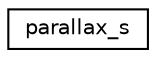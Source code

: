 digraph "Graphical Class Hierarchy"
{
 // LATEX_PDF_SIZE
  edge [fontname="Helvetica",fontsize="10",labelfontname="Helvetica",labelfontsize="10"];
  node [fontname="Helvetica",fontsize="10",shape=record];
  rankdir="LR";
  Node0 [label="parallax_s",height=0.2,width=0.4,color="black", fillcolor="white", style="filled",URL="$structparallax__s.html",tooltip=" "];
}
